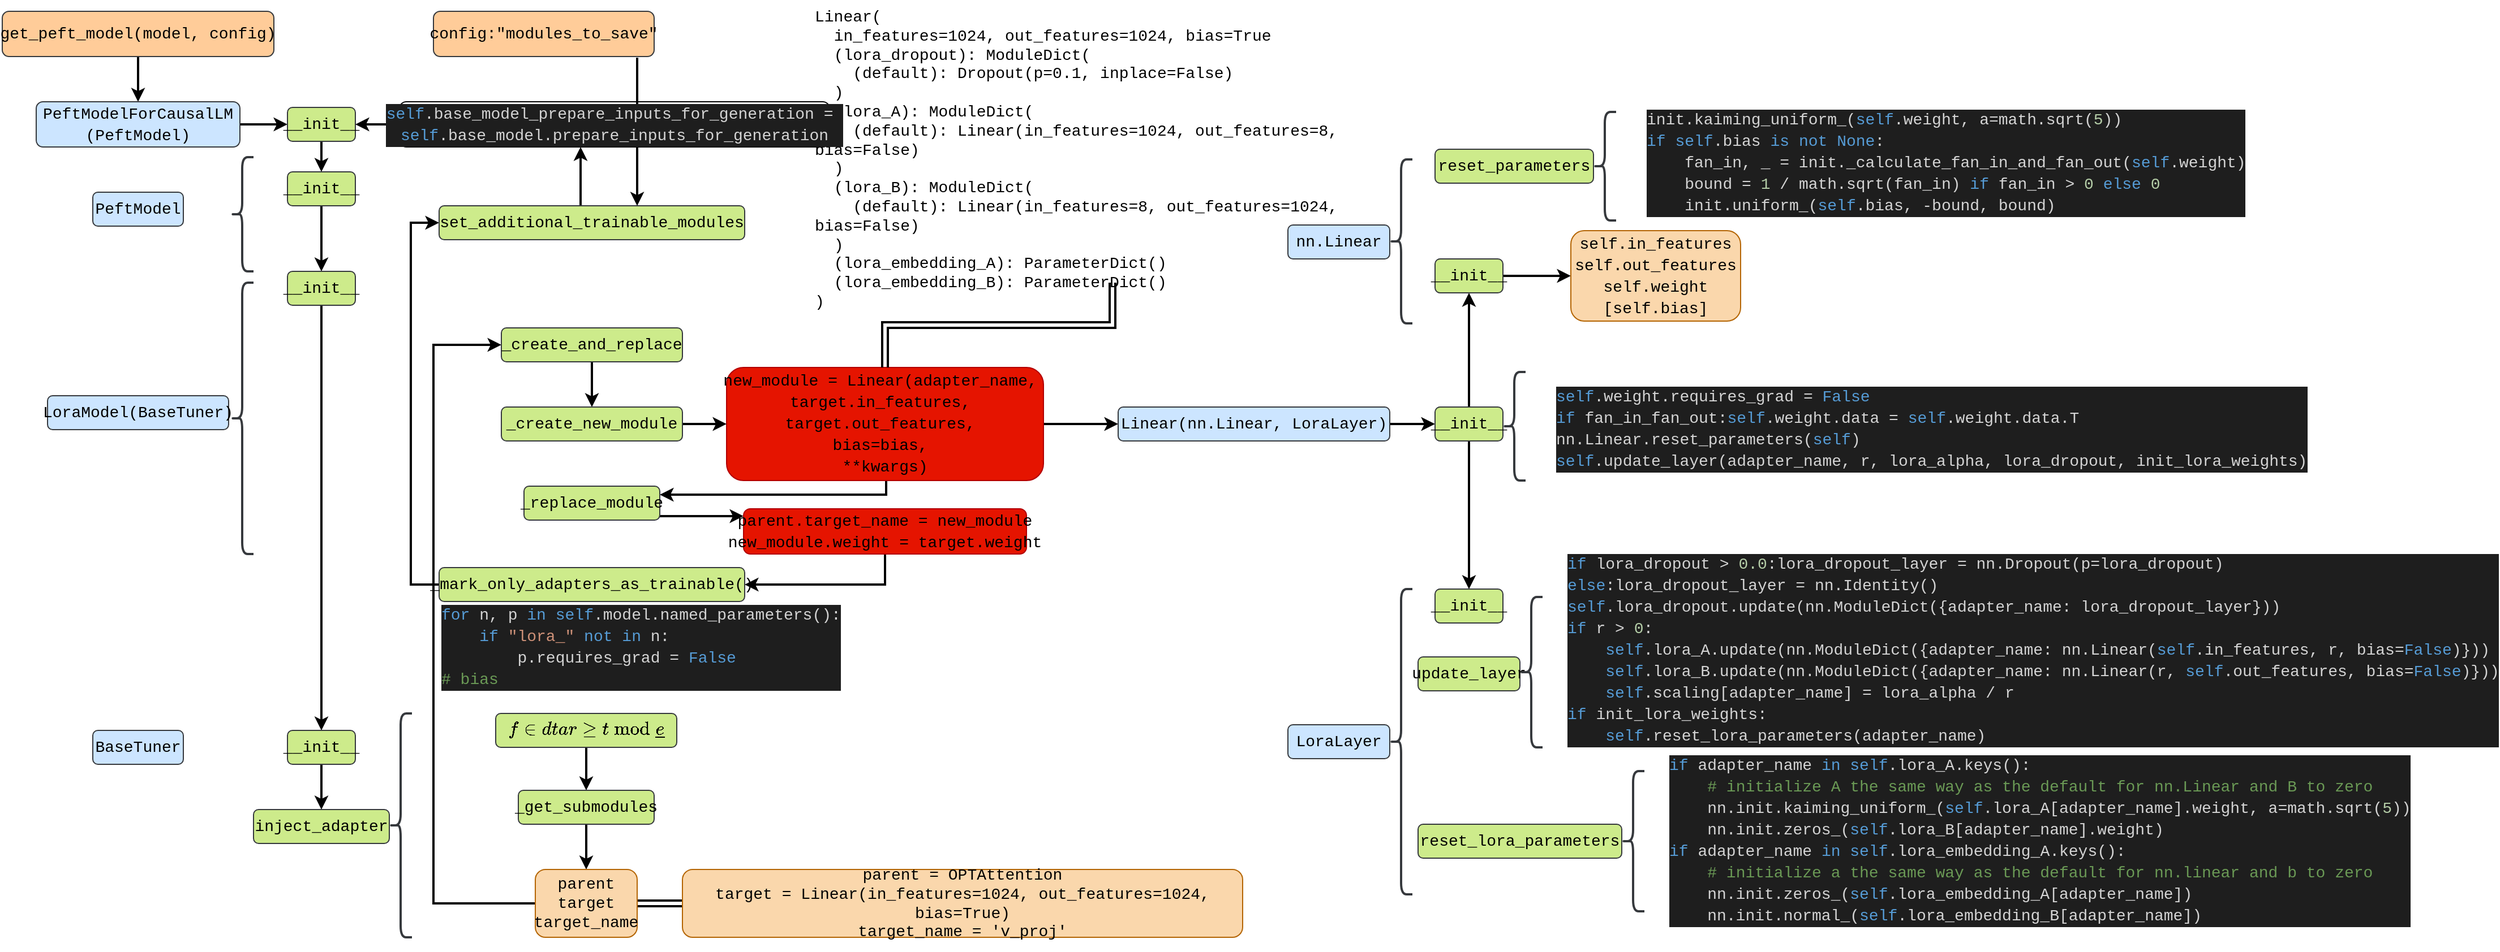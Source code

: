 <mxfile version="24.0.4" type="device">
  <diagram name="第 1 页" id="bC0HDCaNOb5AHYA20Kso">
    <mxGraphModel dx="2074" dy="1205" grid="1" gridSize="10" guides="1" tooltips="1" connect="1" arrows="1" fold="1" page="1" pageScale="1" pageWidth="1100" pageHeight="850" math="0" shadow="0">
      <root>
        <mxCell id="0" />
        <mxCell id="1" parent="0" />
        <mxCell id="si93Lh6b2HmYEgk6341Q-36" value="" style="edgeStyle=orthogonalEdgeStyle;rounded=0;orthogonalLoop=1;jettySize=auto;html=1;strokeColor=default;strokeWidth=2;align=center;verticalAlign=middle;fontFamily=Helvetica;fontSize=11;fontColor=default;labelBackgroundColor=default;endArrow=classic;" parent="1" source="si93Lh6b2HmYEgk6341Q-1" target="si93Lh6b2HmYEgk6341Q-2" edge="1">
          <mxGeometry relative="1" as="geometry" />
        </mxCell>
        <mxCell id="si93Lh6b2HmYEgk6341Q-1" value="&lt;div style=&quot;font-family: Consolas, &amp;quot;Courier New&amp;quot;, monospace; font-size: 14px; line-height: 19px; white-space: pre;&quot;&gt;get_peft_model(model, config)&lt;/div&gt;" style="rounded=1;whiteSpace=wrap;html=1;fillColor=#ffcc99;strokeColor=#36393d;labelBackgroundColor=none;fontColor=default;" parent="1" vertex="1">
          <mxGeometry x="39" y="19" width="240" height="40" as="geometry" />
        </mxCell>
        <mxCell id="si93Lh6b2HmYEgk6341Q-37" value="" style="edgeStyle=orthogonalEdgeStyle;rounded=0;orthogonalLoop=1;jettySize=auto;html=1;strokeColor=default;strokeWidth=2;align=center;verticalAlign=middle;fontFamily=Helvetica;fontSize=11;fontColor=default;labelBackgroundColor=default;endArrow=classic;" parent="1" source="si93Lh6b2HmYEgk6341Q-2" target="si93Lh6b2HmYEgk6341Q-3" edge="1">
          <mxGeometry relative="1" as="geometry" />
        </mxCell>
        <mxCell id="si93Lh6b2HmYEgk6341Q-2" value="&lt;div style=&quot;font-family: Consolas, &amp;quot;Courier New&amp;quot;, monospace; font-size: 14px; line-height: 19px; white-space: pre;&quot;&gt;PeftModelForCausalLM&lt;/div&gt;&lt;div style=&quot;font-family: Consolas, &amp;quot;Courier New&amp;quot;, monospace; font-size: 14px; line-height: 19px; white-space: pre;&quot;&gt;(PeftModel)&lt;/div&gt;" style="rounded=1;whiteSpace=wrap;html=1;labelBackgroundColor=none;fillColor=#cce5ff;strokeColor=#36393d;strokeWidth=1;" parent="1" vertex="1">
          <mxGeometry x="69" y="99" width="180" height="40" as="geometry" />
        </mxCell>
        <mxCell id="si93Lh6b2HmYEgk6341Q-39" style="edgeStyle=orthogonalEdgeStyle;rounded=0;orthogonalLoop=1;jettySize=auto;html=1;entryX=0.5;entryY=0;entryDx=0;entryDy=0;strokeColor=default;strokeWidth=2;align=center;verticalAlign=middle;fontFamily=Helvetica;fontSize=11;fontColor=default;labelBackgroundColor=default;endArrow=classic;" parent="1" source="si93Lh6b2HmYEgk6341Q-3" target="si93Lh6b2HmYEgk6341Q-5" edge="1">
          <mxGeometry relative="1" as="geometry" />
        </mxCell>
        <mxCell id="si93Lh6b2HmYEgk6341Q-3" value="&lt;div style=&quot;font-family: Consolas, &amp;quot;Courier New&amp;quot;, monospace; font-size: 14px; line-height: 19px; white-space: pre;&quot;&gt;__init__&lt;br&gt;&lt;/div&gt;" style="rounded=1;whiteSpace=wrap;html=1;fillColor=#cdeb8b;strokeColor=#36393d;fontStyle=0;align=center;verticalAlign=middle;fontFamily=Helvetica;fontSize=12;fontColor=default;labelBackgroundColor=none;" parent="1" vertex="1">
          <mxGeometry x="291" y="104" width="60" height="30" as="geometry" />
        </mxCell>
        <mxCell id="si93Lh6b2HmYEgk6341Q-4" value="&lt;div style=&quot;font-family: Consolas, &amp;quot;Courier New&amp;quot;, monospace; font-size: 14px; line-height: 19px; white-space: pre;&quot;&gt;PeftModel&lt;/div&gt;" style="rounded=1;whiteSpace=wrap;html=1;labelBackgroundColor=none;fillColor=#cce5ff;strokeColor=#36393d;" parent="1" vertex="1">
          <mxGeometry x="119" y="179" width="80" height="30" as="geometry" />
        </mxCell>
        <mxCell id="si93Lh6b2HmYEgk6341Q-40" value="" style="edgeStyle=orthogonalEdgeStyle;rounded=0;orthogonalLoop=1;jettySize=auto;html=1;strokeColor=default;strokeWidth=2;align=center;verticalAlign=middle;fontFamily=Helvetica;fontSize=11;fontColor=default;labelBackgroundColor=default;endArrow=classic;" parent="1" source="si93Lh6b2HmYEgk6341Q-5" target="si93Lh6b2HmYEgk6341Q-10" edge="1">
          <mxGeometry relative="1" as="geometry" />
        </mxCell>
        <mxCell id="si93Lh6b2HmYEgk6341Q-5" value="&lt;span style=&quot;font-family: Consolas, &amp;quot;Courier New&amp;quot;, monospace; font-size: 14px; white-space: pre;&quot;&gt;__init__&lt;/span&gt;" style="rounded=1;whiteSpace=wrap;html=1;fillColor=#cdeb8b;strokeColor=#36393d;fontStyle=0;align=center;verticalAlign=middle;fontFamily=Helvetica;fontSize=12;fontColor=default;labelBackgroundColor=none;" parent="1" vertex="1">
          <mxGeometry x="291" y="161" width="60" height="30" as="geometry" />
        </mxCell>
        <mxCell id="si93Lh6b2HmYEgk6341Q-9" value="&lt;div style=&quot;font-family: Consolas, &amp;quot;Courier New&amp;quot;, monospace; font-size: 14px; line-height: 19px; white-space: pre;&quot;&gt;LoraModel(BaseTuner)&lt;/div&gt;" style="rounded=1;whiteSpace=wrap;html=1;labelBackgroundColor=none;fillColor=#cce5ff;strokeColor=#36393d;" parent="1" vertex="1">
          <mxGeometry x="79" y="359" width="160" height="30" as="geometry" />
        </mxCell>
        <mxCell id="si93Lh6b2HmYEgk6341Q-42" value="" style="edgeStyle=orthogonalEdgeStyle;rounded=0;orthogonalLoop=1;jettySize=auto;html=1;strokeColor=default;strokeWidth=2;align=center;verticalAlign=middle;fontFamily=Helvetica;fontSize=11;fontColor=default;labelBackgroundColor=default;endArrow=classic;" parent="1" source="si93Lh6b2HmYEgk6341Q-10" target="si93Lh6b2HmYEgk6341Q-41" edge="1">
          <mxGeometry relative="1" as="geometry" />
        </mxCell>
        <mxCell id="si93Lh6b2HmYEgk6341Q-10" value="&lt;span style=&quot;font-family: Consolas, &amp;quot;Courier New&amp;quot;, monospace; font-size: 14px; white-space: pre;&quot;&gt;__init__&lt;/span&gt;" style="rounded=1;whiteSpace=wrap;html=1;fillColor=#cdeb8b;strokeColor=#36393d;fontStyle=0;align=center;verticalAlign=middle;fontFamily=Helvetica;fontSize=12;fontColor=default;labelBackgroundColor=none;" parent="1" vertex="1">
          <mxGeometry x="291" y="249" width="60" height="30" as="geometry" />
        </mxCell>
        <mxCell id="si93Lh6b2HmYEgk6341Q-12" value="&lt;div style=&quot;font-family: Consolas, &amp;quot;Courier New&amp;quot;, monospace; font-size: 14px; line-height: 19px; white-space: pre;&quot;&gt;BaseTuner&lt;/div&gt;" style="rounded=1;whiteSpace=wrap;html=1;labelBackgroundColor=none;fillColor=#cce5ff;strokeColor=#36393d;" parent="1" vertex="1">
          <mxGeometry x="119" y="655" width="80" height="30" as="geometry" />
        </mxCell>
        <mxCell id="si93Lh6b2HmYEgk6341Q-15" value="&lt;div style=&quot;font-family: Consolas, &amp;quot;Courier New&amp;quot;, monospace; font-size: 14px; line-height: 19px; white-space: pre;&quot;&gt;inject_adapter&lt;/div&gt;" style="rounded=1;whiteSpace=wrap;html=1;labelBackgroundColor=none;fillColor=#cdeb8b;strokeColor=#36393d;fontStyle=0" parent="1" vertex="1">
          <mxGeometry x="261" y="725" width="120" height="30" as="geometry" />
        </mxCell>
        <mxCell id="si93Lh6b2HmYEgk6341Q-52" value="" style="edgeStyle=orthogonalEdgeStyle;rounded=0;orthogonalLoop=1;jettySize=auto;html=1;strokeColor=default;strokeWidth=2;align=center;verticalAlign=middle;fontFamily=Helvetica;fontSize=11;fontColor=default;labelBackgroundColor=default;endArrow=classic;" parent="1" source="si93Lh6b2HmYEgk6341Q-16" target="si93Lh6b2HmYEgk6341Q-21" edge="1">
          <mxGeometry relative="1" as="geometry" />
        </mxCell>
        <mxCell id="si93Lh6b2HmYEgk6341Q-16" value="&lt;div style=&quot;font-family: Consolas, &amp;quot;Courier New&amp;quot;, monospace; font-size: 14px; line-height: 19px; white-space: pre;&quot;&gt;&lt;div style=&quot;line-height: 19px;&quot;&gt;_get_submodules&lt;/div&gt;&lt;/div&gt;" style="rounded=1;whiteSpace=wrap;html=1;fillColor=#cdeb8b;strokeColor=#36393d;labelBackgroundColor=none;fontColor=default;" parent="1" vertex="1">
          <mxGeometry x="495" y="708" width="120" height="30" as="geometry" />
        </mxCell>
        <mxCell id="si93Lh6b2HmYEgk6341Q-89" style="edgeStyle=orthogonalEdgeStyle;rounded=0;orthogonalLoop=1;jettySize=auto;html=1;entryX=0;entryY=0.5;entryDx=0;entryDy=0;strokeColor=default;strokeWidth=2;align=center;verticalAlign=middle;fontFamily=Helvetica;fontSize=11;fontColor=default;labelBackgroundColor=default;endArrow=classic;" parent="1" source="si93Lh6b2HmYEgk6341Q-21" target="si93Lh6b2HmYEgk6341Q-57" edge="1">
          <mxGeometry relative="1" as="geometry">
            <Array as="points">
              <mxPoint x="420" y="808" />
              <mxPoint x="420" y="314" />
            </Array>
          </mxGeometry>
        </mxCell>
        <mxCell id="si93Lh6b2HmYEgk6341Q-117" value="" style="edgeStyle=orthogonalEdgeStyle;rounded=0;orthogonalLoop=1;jettySize=auto;html=1;strokeColor=default;strokeWidth=2;align=center;verticalAlign=middle;fontFamily=Helvetica;fontSize=11;fontColor=default;labelBackgroundColor=default;endArrow=classic;shape=link;" parent="1" source="si93Lh6b2HmYEgk6341Q-21" target="si93Lh6b2HmYEgk6341Q-114" edge="1">
          <mxGeometry relative="1" as="geometry" />
        </mxCell>
        <mxCell id="si93Lh6b2HmYEgk6341Q-21" value="&lt;span style=&quot;font-family: Consolas, &amp;quot;Courier New&amp;quot;, monospace; font-size: 14px; text-align: left; white-space: pre;&quot;&gt;parent&lt;/span&gt;&lt;div&gt;&lt;span style=&quot;font-family: Consolas, &amp;quot;Courier New&amp;quot;, monospace; font-size: 14px; text-align: left; white-space: pre;&quot;&gt;target&lt;/span&gt;&lt;/div&gt;&lt;div&gt;&lt;span style=&quot;font-family: Consolas, &amp;quot;Courier New&amp;quot;, monospace; font-size: 14px; text-align: left; white-space: pre;&quot;&gt;target_name&lt;/span&gt;&lt;/div&gt;" style="rounded=1;whiteSpace=wrap;html=1;fillColor=#fad7ac;strokeColor=#b46504;fontColor=default;labelBackgroundColor=none;" parent="1" vertex="1">
          <mxGeometry x="510" y="778" width="90" height="60" as="geometry" />
        </mxCell>
        <mxCell id="si93Lh6b2HmYEgk6341Q-72" style="edgeStyle=orthogonalEdgeStyle;rounded=0;orthogonalLoop=1;jettySize=auto;html=1;entryX=1;entryY=0.25;entryDx=0;entryDy=0;strokeColor=default;strokeWidth=2;align=center;verticalAlign=middle;fontFamily=Helvetica;fontSize=11;fontColor=default;labelBackgroundColor=default;endArrow=classic;" parent="1" source="si93Lh6b2HmYEgk6341Q-23" target="si93Lh6b2HmYEgk6341Q-25" edge="1">
          <mxGeometry relative="1" as="geometry">
            <Array as="points">
              <mxPoint x="820" y="447" />
            </Array>
          </mxGeometry>
        </mxCell>
        <mxCell id="si93Lh6b2HmYEgk6341Q-129" value="" style="edgeStyle=orthogonalEdgeStyle;rounded=0;orthogonalLoop=1;jettySize=auto;html=1;strokeColor=default;strokeWidth=2;align=center;verticalAlign=middle;fontFamily=Helvetica;fontSize=11;fontColor=default;labelBackgroundColor=default;endArrow=classic;" parent="1" source="si93Lh6b2HmYEgk6341Q-23" target="si93Lh6b2HmYEgk6341Q-78" edge="1">
          <mxGeometry relative="1" as="geometry" />
        </mxCell>
        <mxCell id="si93Lh6b2HmYEgk6341Q-23" value="&lt;div style=&quot;font-family: Consolas, &amp;quot;Courier New&amp;quot;, monospace; font-size: 14px; line-height: 19px; white-space: pre;&quot;&gt;new_module = Linear(adapter_name, &lt;/div&gt;&lt;div style=&quot;font-family: Consolas, &amp;quot;Courier New&amp;quot;, monospace; font-size: 14px; line-height: 19px; white-space: pre;&quot;&gt;&lt;span style=&quot;&quot;&gt;target.in_features&lt;/span&gt;, &lt;/div&gt;&lt;div style=&quot;font-family: Consolas, &amp;quot;Courier New&amp;quot;, monospace; font-size: 14px; line-height: 19px; white-space: pre;&quot;&gt;&lt;span style=&quot;&quot;&gt;target.out_features&lt;/span&gt;, &lt;/div&gt;&lt;div style=&quot;font-family: Consolas, &amp;quot;Courier New&amp;quot;, monospace; font-size: 14px; line-height: 19px; white-space: pre;&quot;&gt;bias=bias, &lt;/div&gt;&lt;div style=&quot;font-family: Consolas, &amp;quot;Courier New&amp;quot;, monospace; font-size: 14px; line-height: 19px; white-space: pre;&quot;&gt;**kwargs)&lt;/div&gt;" style="whiteSpace=wrap;html=1;rounded=1;fillColor=#e51400;fontColor=default;strokeColor=#B20000;labelBackgroundColor=none;" parent="1" vertex="1">
          <mxGeometry x="679" y="334" width="280" height="100" as="geometry" />
        </mxCell>
        <mxCell id="si93Lh6b2HmYEgk6341Q-75" style="edgeStyle=orthogonalEdgeStyle;rounded=0;orthogonalLoop=1;jettySize=auto;html=1;entryX=0;entryY=0.25;entryDx=0;entryDy=0;strokeColor=default;strokeWidth=2;align=center;verticalAlign=middle;fontFamily=Helvetica;fontSize=11;fontColor=default;labelBackgroundColor=default;endArrow=classic;" parent="1" edge="1">
          <mxGeometry relative="1" as="geometry">
            <mxPoint x="620" y="465.5" as="sourcePoint" />
            <mxPoint x="694" y="465.5" as="targetPoint" />
            <Array as="points">
              <mxPoint x="657" y="466" />
            </Array>
          </mxGeometry>
        </mxCell>
        <mxCell id="si93Lh6b2HmYEgk6341Q-25" value="&lt;div style=&quot;font-family: Consolas, &amp;quot;Courier New&amp;quot;, monospace; font-weight: normal; font-size: 14px; line-height: 19px; white-space: pre;&quot;&gt;&lt;div&gt;&lt;span style=&quot;&quot;&gt;_replace_module&lt;/span&gt;&lt;/div&gt;&lt;/div&gt;" style="whiteSpace=wrap;html=1;rounded=1;fillColor=#cdeb8b;strokeColor=#36393d;labelBackgroundColor=none;fontColor=default;" parent="1" vertex="1">
          <mxGeometry x="500" y="439" width="120" height="30" as="geometry" />
        </mxCell>
        <mxCell id="si93Lh6b2HmYEgk6341Q-43" value="" style="edgeStyle=orthogonalEdgeStyle;rounded=0;orthogonalLoop=1;jettySize=auto;html=1;strokeColor=default;strokeWidth=2;align=center;verticalAlign=middle;fontFamily=Helvetica;fontSize=11;fontColor=default;labelBackgroundColor=default;endArrow=classic;" parent="1" source="si93Lh6b2HmYEgk6341Q-41" target="si93Lh6b2HmYEgk6341Q-15" edge="1">
          <mxGeometry relative="1" as="geometry" />
        </mxCell>
        <mxCell id="si93Lh6b2HmYEgk6341Q-41" value="&lt;div style=&quot;font-family: Consolas, &amp;quot;Courier New&amp;quot;, monospace; font-weight: normal; font-size: 14px; line-height: 19px; white-space: pre;&quot;&gt;&lt;div&gt;&lt;span style=&quot;&quot;&gt;__init__&lt;/span&gt;&lt;/div&gt;&lt;/div&gt;" style="rounded=1;whiteSpace=wrap;html=1;fillColor=#cdeb8b;strokeColor=#36393d;fontStyle=0;align=center;verticalAlign=middle;fontFamily=Helvetica;fontSize=12;fontColor=default;labelBackgroundColor=none;" parent="1" vertex="1">
          <mxGeometry x="291" y="655" width="60" height="30" as="geometry" />
        </mxCell>
        <mxCell id="si93Lh6b2HmYEgk6341Q-44" value="" style="shape=curlyBracket;whiteSpace=wrap;html=1;rounded=1;labelPosition=left;verticalLabelPosition=middle;align=right;verticalAlign=middle;strokeColor=#36393d;strokeWidth=2;fontFamily=Helvetica;fontSize=11;fontColor=default;labelBackgroundColor=default;fillColor=#cce5ff;" parent="1" vertex="1">
          <mxGeometry x="381" y="640" width="20" height="198" as="geometry" />
        </mxCell>
        <mxCell id="si93Lh6b2HmYEgk6341Q-46" value="" style="edgeStyle=orthogonalEdgeStyle;rounded=0;orthogonalLoop=1;jettySize=auto;html=1;strokeColor=default;strokeWidth=2;align=center;verticalAlign=middle;fontFamily=Helvetica;fontSize=11;fontColor=default;labelBackgroundColor=default;endArrow=classic;" parent="1" source="si93Lh6b2HmYEgk6341Q-45" target="si93Lh6b2HmYEgk6341Q-16" edge="1">
          <mxGeometry relative="1" as="geometry" />
        </mxCell>
        <mxCell id="si93Lh6b2HmYEgk6341Q-45" value="&lt;div style=&quot;font-family: Consolas, &amp;quot;Courier New&amp;quot;, monospace; font-size: 14px; line-height: 19px; white-space: pre;&quot;&gt;&lt;div style=&quot;line-height: 19px;&quot;&gt;`find target module`&lt;/div&gt;&lt;/div&gt;" style="rounded=1;whiteSpace=wrap;html=1;fillColor=#cdeb8b;strokeColor=#36393d;labelBackgroundColor=none;fontColor=default;" parent="1" vertex="1">
          <mxGeometry x="475" y="640" width="160" height="30" as="geometry" />
        </mxCell>
        <mxCell id="si93Lh6b2HmYEgk6341Q-56" value="" style="shape=curlyBracket;whiteSpace=wrap;html=1;rounded=1;labelPosition=left;verticalLabelPosition=middle;align=right;verticalAlign=middle;strokeColor=#36393d;strokeWidth=2;fontFamily=Helvetica;fontSize=11;fontColor=default;labelBackgroundColor=default;fillColor=#cce5ff;" parent="1" vertex="1">
          <mxGeometry x="241" y="259" width="20" height="240" as="geometry" />
        </mxCell>
        <mxCell id="si93Lh6b2HmYEgk6341Q-62" value="" style="edgeStyle=orthogonalEdgeStyle;rounded=0;orthogonalLoop=1;jettySize=auto;html=1;strokeColor=default;strokeWidth=2;align=center;verticalAlign=middle;fontFamily=Helvetica;fontSize=11;fontColor=default;labelBackgroundColor=default;endArrow=classic;" parent="1" source="si93Lh6b2HmYEgk6341Q-57" target="si93Lh6b2HmYEgk6341Q-61" edge="1">
          <mxGeometry relative="1" as="geometry" />
        </mxCell>
        <mxCell id="si93Lh6b2HmYEgk6341Q-57" value="&lt;span style=&quot;font-family: Consolas, &amp;quot;Courier New&amp;quot;, monospace; font-size: 14px; text-align: left; white-space: pre;&quot;&gt;_create_and_replace&lt;/span&gt;" style="rounded=1;html=1;fillColor=#cdeb8b;strokeColor=#36393d;labelBackgroundColor=none;fontColor=default;whiteSpace=wrap;" parent="1" vertex="1">
          <mxGeometry x="480" y="299" width="160" height="30" as="geometry" />
        </mxCell>
        <mxCell id="si93Lh6b2HmYEgk6341Q-63" value="" style="edgeStyle=orthogonalEdgeStyle;rounded=0;orthogonalLoop=1;jettySize=auto;html=1;strokeColor=default;strokeWidth=2;align=center;verticalAlign=middle;fontFamily=Helvetica;fontSize=11;fontColor=default;labelBackgroundColor=default;endArrow=classic;" parent="1" source="si93Lh6b2HmYEgk6341Q-61" target="si93Lh6b2HmYEgk6341Q-23" edge="1">
          <mxGeometry relative="1" as="geometry" />
        </mxCell>
        <mxCell id="si93Lh6b2HmYEgk6341Q-61" value="&lt;div style=&quot;font-family: Consolas, &amp;quot;Courier New&amp;quot;, monospace; font-size: 14px; line-height: 19px; white-space: pre;&quot;&gt;_create_new_module&lt;/div&gt;" style="rounded=1;whiteSpace=wrap;html=1;fillColor=#cdeb8b;strokeColor=#36393d;labelBackgroundColor=none;fontColor=default;" parent="1" vertex="1">
          <mxGeometry x="480" y="369" width="160" height="30" as="geometry" />
        </mxCell>
        <mxCell id="si93Lh6b2HmYEgk6341Q-123" style="edgeStyle=orthogonalEdgeStyle;rounded=0;orthogonalLoop=1;jettySize=auto;html=1;entryX=0;entryY=0.5;entryDx=0;entryDy=0;strokeColor=default;strokeWidth=2;align=center;verticalAlign=middle;fontFamily=Helvetica;fontSize=11;fontColor=default;labelBackgroundColor=default;endArrow=classic;" parent="1" source="si93Lh6b2HmYEgk6341Q-67" target="si93Lh6b2HmYEgk6341Q-122" edge="1">
          <mxGeometry relative="1" as="geometry">
            <Array as="points">
              <mxPoint x="400" y="526" />
              <mxPoint x="400" y="206" />
            </Array>
          </mxGeometry>
        </mxCell>
        <mxCell id="si93Lh6b2HmYEgk6341Q-67" value="&lt;div style=&quot;font-family: Consolas, &amp;quot;Courier New&amp;quot;, monospace; font-size: 14px; line-height: 19px; white-space: pre;&quot;&gt;_mark_only_adapters_as_trainable()&lt;/div&gt;" style="rounded=1;whiteSpace=wrap;html=1;fillColor=#cdeb8b;strokeColor=#36393d;labelBackgroundColor=none;fontColor=default;" parent="1" vertex="1">
          <mxGeometry x="425" y="511" width="270" height="30" as="geometry" />
        </mxCell>
        <mxCell id="si93Lh6b2HmYEgk6341Q-76" style="edgeStyle=orthogonalEdgeStyle;rounded=0;orthogonalLoop=1;jettySize=auto;html=1;entryX=1;entryY=0.5;entryDx=0;entryDy=0;strokeColor=default;strokeWidth=2;align=center;verticalAlign=middle;fontFamily=Helvetica;fontSize=11;fontColor=default;labelBackgroundColor=default;endArrow=classic;" parent="1" source="si93Lh6b2HmYEgk6341Q-73" target="si93Lh6b2HmYEgk6341Q-67" edge="1">
          <mxGeometry relative="1" as="geometry" />
        </mxCell>
        <mxCell id="si93Lh6b2HmYEgk6341Q-73" value="&lt;div style=&quot;font-family: Consolas, &amp;quot;Courier New&amp;quot;, monospace; font-size: 14px; line-height: 19px; white-space: pre;&quot;&gt;parent.target_name = new_module&lt;/div&gt;&lt;div style=&quot;font-family: Consolas, &amp;quot;Courier New&amp;quot;, monospace; font-size: 14px; line-height: 19px; white-space: pre;&quot;&gt;new_module.weight = target.weight&lt;/div&gt;" style="whiteSpace=wrap;html=1;rounded=1;fillColor=#e51400;fontColor=default;strokeColor=#B20000;labelBackgroundColor=none;" parent="1" vertex="1">
          <mxGeometry x="694" y="459" width="250" height="40" as="geometry" />
        </mxCell>
        <mxCell id="si93Lh6b2HmYEgk6341Q-83" value="" style="edgeStyle=orthogonalEdgeStyle;rounded=0;orthogonalLoop=1;jettySize=auto;html=1;strokeColor=default;strokeWidth=2;align=center;verticalAlign=middle;fontFamily=Helvetica;fontSize=11;fontColor=default;labelBackgroundColor=default;endArrow=classic;" parent="1" source="si93Lh6b2HmYEgk6341Q-78" target="si93Lh6b2HmYEgk6341Q-82" edge="1">
          <mxGeometry relative="1" as="geometry" />
        </mxCell>
        <mxCell id="si93Lh6b2HmYEgk6341Q-78" value="&lt;div style=&quot;font-family: Consolas, &amp;quot;Courier New&amp;quot;, monospace; font-size: 14px; line-height: 19px; white-space: pre;&quot;&gt;Linear(nn.Linear, LoraLayer)&lt;/div&gt;" style="rounded=1;whiteSpace=wrap;html=1;strokeColor=#36393d;strokeWidth=1;align=center;verticalAlign=middle;fontFamily=Helvetica;fontSize=11;fontColor=default;labelBackgroundColor=none;fillColor=#cce5ff;" parent="1" vertex="1">
          <mxGeometry x="1025" y="369" width="240" height="30" as="geometry" />
        </mxCell>
        <mxCell id="si93Lh6b2HmYEgk6341Q-79" value="&lt;div style=&quot;font-family: Consolas, &amp;quot;Courier New&amp;quot;, monospace; font-size: 14px; line-height: 19px; white-space: pre;&quot;&gt;nn.Linear&lt;/div&gt;" style="rounded=1;whiteSpace=wrap;html=1;strokeColor=#36393d;strokeWidth=1;align=center;verticalAlign=middle;fontFamily=Helvetica;fontSize=11;fontColor=default;labelBackgroundColor=none;fillColor=#cce5ff;" parent="1" vertex="1">
          <mxGeometry x="1175" y="208" width="90" height="30" as="geometry" />
        </mxCell>
        <mxCell id="si93Lh6b2HmYEgk6341Q-81" value="&lt;div style=&quot;font-family: Consolas, &amp;quot;Courier New&amp;quot;, monospace; font-size: 14px; line-height: 19px; white-space: pre;&quot;&gt;LoraLayer&lt;/div&gt;" style="rounded=1;whiteSpace=wrap;html=1;strokeColor=#36393d;strokeWidth=1;align=center;verticalAlign=middle;fontFamily=Helvetica;fontSize=11;fontColor=default;labelBackgroundColor=none;fillColor=#cce5ff;" parent="1" vertex="1">
          <mxGeometry x="1175" y="650" width="90" height="30" as="geometry" />
        </mxCell>
        <mxCell id="si93Lh6b2HmYEgk6341Q-86" value="" style="edgeStyle=orthogonalEdgeStyle;rounded=0;orthogonalLoop=1;jettySize=auto;html=1;strokeColor=default;strokeWidth=2;align=center;verticalAlign=middle;fontFamily=Helvetica;fontSize=11;fontColor=default;labelBackgroundColor=default;endArrow=classic;" parent="1" source="si93Lh6b2HmYEgk6341Q-82" target="si93Lh6b2HmYEgk6341Q-84" edge="1">
          <mxGeometry relative="1" as="geometry" />
        </mxCell>
        <mxCell id="si93Lh6b2HmYEgk6341Q-87" value="" style="edgeStyle=orthogonalEdgeStyle;rounded=0;orthogonalLoop=1;jettySize=auto;html=1;strokeColor=default;strokeWidth=2;align=center;verticalAlign=middle;fontFamily=Helvetica;fontSize=11;fontColor=default;labelBackgroundColor=default;endArrow=classic;" parent="1" source="si93Lh6b2HmYEgk6341Q-82" target="si93Lh6b2HmYEgk6341Q-85" edge="1">
          <mxGeometry relative="1" as="geometry" />
        </mxCell>
        <mxCell id="si93Lh6b2HmYEgk6341Q-82" value="&lt;div style=&quot;font-family: Consolas, &amp;quot;Courier New&amp;quot;, monospace; font-size: 14px; line-height: 19px; white-space: pre;&quot;&gt;__init__&lt;/div&gt;" style="whiteSpace=wrap;html=1;fontSize=11;fillColor=#cdeb8b;strokeColor=#36393d;rounded=1;strokeWidth=1;labelBackgroundColor=none;" parent="1" vertex="1">
          <mxGeometry x="1305" y="369" width="60" height="30" as="geometry" />
        </mxCell>
        <mxCell id="si93Lh6b2HmYEgk6341Q-110" value="" style="edgeStyle=orthogonalEdgeStyle;rounded=0;orthogonalLoop=1;jettySize=auto;html=1;strokeColor=default;strokeWidth=2;align=center;verticalAlign=middle;fontFamily=Helvetica;fontSize=11;fontColor=default;labelBackgroundColor=default;endArrow=classic;" parent="1" source="si93Lh6b2HmYEgk6341Q-84" target="si93Lh6b2HmYEgk6341Q-109" edge="1">
          <mxGeometry relative="1" as="geometry" />
        </mxCell>
        <mxCell id="si93Lh6b2HmYEgk6341Q-84" value="&lt;div style=&quot;font-family: Consolas, &amp;quot;Courier New&amp;quot;, monospace; font-size: 14px; line-height: 19px; white-space: pre;&quot;&gt;__init__&lt;/div&gt;" style="whiteSpace=wrap;html=1;fontSize=11;fillColor=#cdeb8b;strokeColor=#36393d;rounded=1;strokeWidth=1;labelBackgroundColor=none;" parent="1" vertex="1">
          <mxGeometry x="1305" y="238" width="60" height="30" as="geometry" />
        </mxCell>
        <mxCell id="si93Lh6b2HmYEgk6341Q-85" value="&lt;div style=&quot;font-family: Consolas, &amp;quot;Courier New&amp;quot;, monospace; font-size: 14px; line-height: 19px; white-space: pre;&quot;&gt;__init__&lt;/div&gt;" style="whiteSpace=wrap;html=1;fontSize=11;fillColor=#cdeb8b;strokeColor=#36393d;rounded=1;strokeWidth=1;labelBackgroundColor=none;" parent="1" vertex="1">
          <mxGeometry x="1305" y="530" width="60" height="30" as="geometry" />
        </mxCell>
        <mxCell id="si93Lh6b2HmYEgk6341Q-88" value="" style="shape=curlyBracket;whiteSpace=wrap;html=1;rounded=1;labelPosition=left;verticalLabelPosition=middle;align=right;verticalAlign=middle;strokeColor=#36393d;strokeWidth=2;fontFamily=Helvetica;fontSize=11;fontColor=default;labelBackgroundColor=default;fillColor=#cce5ff;" parent="1" vertex="1">
          <mxGeometry x="1365" y="338" width="20" height="96" as="geometry" />
        </mxCell>
        <mxCell id="si93Lh6b2HmYEgk6341Q-91" value="" style="shape=curlyBracket;whiteSpace=wrap;html=1;rounded=1;labelPosition=left;verticalLabelPosition=middle;align=right;verticalAlign=middle;strokeColor=#36393d;strokeWidth=2;fontFamily=Helvetica;fontSize=11;fontColor=default;labelBackgroundColor=default;fillColor=#cce5ff;" parent="1" vertex="1">
          <mxGeometry x="1265" y="530" width="20" height="270" as="geometry" />
        </mxCell>
        <mxCell id="si93Lh6b2HmYEgk6341Q-92" value="&lt;div style=&quot;font-family: Consolas, &amp;quot;Courier New&amp;quot;, monospace; font-size: 14px; line-height: 19px; white-space: pre;&quot;&gt;update_layer&lt;/div&gt;" style="rounded=1;whiteSpace=wrap;html=1;strokeColor=#36393d;strokeWidth=1;align=center;verticalAlign=middle;fontFamily=Helvetica;fontSize=11;labelBackgroundColor=none;fillColor=#cdeb8b;fontColor=default;" parent="1" vertex="1">
          <mxGeometry x="1290" y="590" width="90" height="30" as="geometry" />
        </mxCell>
        <mxCell id="si93Lh6b2HmYEgk6341Q-96" value="&lt;div style=&quot;background-color: rgb(30, 30, 30); font-family: Consolas, &amp;quot;Courier New&amp;quot;, monospace; font-weight: normal; font-size: 14px; line-height: 19px; white-space: pre;&quot;&gt;&lt;div style=&quot;&quot;&gt;&lt;div style=&quot;color: rgb(212, 212, 212); line-height: 19px;&quot;&gt;&lt;div&gt;&lt;div style=&quot;line-height: 19px;&quot;&gt;&lt;div&gt;&lt;span style=&quot;color: #569cd6;&quot;&gt;if&lt;/span&gt; lora_dropout &amp;gt; &lt;span style=&quot;color: #b5cea8;&quot;&gt;0.0&lt;/span&gt;:lora_dropout_layer = nn.Dropout(p=lora_dropout)&lt;/div&gt;&lt;div&gt;&lt;span style=&quot;color: #569cd6;&quot;&gt;else&lt;/span&gt;:lora_dropout_layer = nn.Identity()&lt;/div&gt;&lt;div&gt;&lt;div style=&quot;line-height: 19px;&quot;&gt;&lt;span style=&quot;color: #569cd6;&quot;&gt;self&lt;/span&gt;.lora_dropout.update(nn.ModuleDict({adapter_name: lora_dropout_layer}))&lt;/div&gt;&lt;/div&gt;&lt;/div&gt;&lt;/div&gt;&lt;div&gt;&lt;span style=&quot;color: #569cd6;&quot;&gt;if&lt;/span&gt; r &amp;gt; &lt;span style=&quot;color: #b5cea8;&quot;&gt;0&lt;/span&gt;:&lt;/div&gt;&lt;div&gt;&amp;nbsp; &amp;nbsp; &lt;span style=&quot;color: #569cd6;&quot;&gt;self&lt;/span&gt;.lora_A.update(nn.ModuleDict({adapter_name: nn.Linear(&lt;span style=&quot;color: #569cd6;&quot;&gt;self&lt;/span&gt;.in_features, r, bias=&lt;span style=&quot;color: #569cd6;&quot;&gt;False&lt;/span&gt;)}))&lt;/div&gt;&lt;div&gt;&amp;nbsp; &amp;nbsp; &lt;span style=&quot;color: #569cd6;&quot;&gt;self&lt;/span&gt;.lora_B.update(nn.ModuleDict({adapter_name: nn.Linear(r, &lt;span style=&quot;color: #569cd6;&quot;&gt;self&lt;/span&gt;.out_features, bias=&lt;span style=&quot;color: #569cd6;&quot;&gt;False&lt;/span&gt;)}))&lt;/div&gt;&lt;div&gt;&amp;nbsp; &amp;nbsp; &lt;span style=&quot;color: #569cd6;&quot;&gt;self&lt;/span&gt;.scaling[adapter_name] = lora_alpha / r&lt;/div&gt;&lt;div&gt;&lt;span style=&quot;color: #569cd6;&quot;&gt;if&lt;/span&gt; init_lora_weights:&lt;/div&gt;&lt;div&gt;&amp;nbsp; &amp;nbsp; &lt;span style=&quot;color: #569cd6;&quot;&gt;self&lt;/span&gt;.reset_lora_parameters(adapter_name)&lt;/div&gt;&lt;/div&gt;&lt;/div&gt;&lt;/div&gt;" style="text;whiteSpace=wrap;html=1;fontFamily=Helvetica;fontSize=11;fontColor=default;labelBackgroundColor=default;" parent="1" vertex="1">
          <mxGeometry x="1420" y="492" width="560" height="163" as="geometry" />
        </mxCell>
        <mxCell id="si93Lh6b2HmYEgk6341Q-97" value="&lt;div style=&quot;background-color: rgb(30, 30, 30); font-family: Consolas, &amp;quot;Courier New&amp;quot;, monospace; font-weight: normal; font-size: 14px; line-height: 19px; white-space: pre;&quot;&gt;&lt;div style=&quot;line-height: 19px;&quot;&gt;&lt;div style=&quot;&quot;&gt;&lt;div style=&quot;color: rgb(212, 212, 212); line-height: 19px;&quot;&gt;&lt;div&gt;&lt;span style=&quot;color: #569cd6;&quot;&gt;self&lt;/span&gt;.weight.requires_grad = &lt;span style=&quot;color: #569cd6;&quot;&gt;False&lt;/span&gt;&lt;/div&gt;&lt;div&gt;&lt;span style=&quot;color: #569cd6;&quot;&gt;if&lt;/span&gt; fan_in_fan_out:&lt;span style=&quot;color: #569cd6;&quot;&gt;self&lt;/span&gt;.weight.data = &lt;span style=&quot;color: #569cd6;&quot;&gt;self&lt;/span&gt;.weight.data.T&lt;/div&gt;&lt;div&gt;nn.Linear.reset_parameters(&lt;span style=&quot;color: #569cd6;&quot;&gt;self&lt;/span&gt;)&lt;/div&gt;&lt;div&gt;&lt;span style=&quot;color: #569cd6;&quot;&gt;self&lt;/span&gt;.update_layer(adapter_name, r, lora_alpha, lora_dropout, init_lora_weights)&lt;/div&gt;&lt;/div&gt;&lt;/div&gt;&lt;/div&gt;&lt;/div&gt;" style="text;whiteSpace=wrap;html=1;fontFamily=Helvetica;fontSize=11;fontColor=default;labelBackgroundColor=default;" parent="1" vertex="1">
          <mxGeometry x="1410" y="344" width="560" height="100" as="geometry" />
        </mxCell>
        <mxCell id="si93Lh6b2HmYEgk6341Q-100" value="" style="shape=curlyBracket;whiteSpace=wrap;html=1;rounded=1;labelPosition=left;verticalLabelPosition=middle;align=right;verticalAlign=middle;strokeColor=#36393d;strokeWidth=2;fontFamily=Helvetica;fontSize=11;fontColor=default;labelBackgroundColor=default;fillColor=#cce5ff;" parent="1" vertex="1">
          <mxGeometry x="1380" y="537" width="20" height="133" as="geometry" />
        </mxCell>
        <mxCell id="si93Lh6b2HmYEgk6341Q-101" value="&lt;div style=&quot;font-family: Consolas, &amp;quot;Courier New&amp;quot;, monospace; font-size: 14px; line-height: 19px; white-space: pre;&quot;&gt;reset_lora_parameters&lt;/div&gt;" style="rounded=1;whiteSpace=wrap;html=1;strokeColor=#36393d;strokeWidth=1;align=center;verticalAlign=middle;fontFamily=Helvetica;fontSize=11;labelBackgroundColor=none;fillColor=#cdeb8b;" parent="1" vertex="1">
          <mxGeometry x="1290" y="738" width="180" height="30" as="geometry" />
        </mxCell>
        <mxCell id="si93Lh6b2HmYEgk6341Q-102" value="" style="shape=curlyBracket;whiteSpace=wrap;html=1;rounded=1;labelPosition=left;verticalLabelPosition=middle;align=right;verticalAlign=middle;strokeColor=#36393d;strokeWidth=2;fontFamily=Helvetica;fontSize=11;fontColor=default;labelBackgroundColor=default;fillColor=#cce5ff;" parent="1" vertex="1">
          <mxGeometry x="1470" y="691" width="20" height="124" as="geometry" />
        </mxCell>
        <mxCell id="si93Lh6b2HmYEgk6341Q-103" value="&lt;div style=&quot;background-color: rgb(30, 30, 30); font-family: Consolas, &amp;quot;Courier New&amp;quot;, monospace; font-weight: normal; font-size: 14px; line-height: 19px; white-space: pre;&quot;&gt;&lt;div style=&quot;&quot;&gt;&lt;div style=&quot;color: rgb(212, 212, 212); line-height: 19px;&quot;&gt;&lt;div&gt;&lt;span style=&quot;color: #569cd6;&quot;&gt;if&lt;/span&gt; adapter_name &lt;span style=&quot;color: #569cd6;&quot;&gt;in&lt;/span&gt; &lt;span style=&quot;color: #569cd6;&quot;&gt;self&lt;/span&gt;.lora_A.keys():&lt;/div&gt;&lt;div&gt;&amp;nbsp; &amp;nbsp; &lt;span style=&quot;color: #6a9955;&quot;&gt;# initialize A the same way as the default for nn.Linear and B to zero&lt;/span&gt;&lt;/div&gt;&lt;div&gt;&amp;nbsp; &amp;nbsp; nn.init.kaiming_uniform_(&lt;span style=&quot;color: #569cd6;&quot;&gt;self&lt;/span&gt;.lora_A[adapter_name].weight, a=math.sqrt(&lt;span style=&quot;color: #b5cea8;&quot;&gt;5&lt;/span&gt;))&lt;/div&gt;&lt;div&gt;&amp;nbsp; &amp;nbsp; nn.init.zeros_(&lt;span style=&quot;color: #569cd6;&quot;&gt;self&lt;/span&gt;.lora_B[adapter_name].weight)&lt;/div&gt;&lt;div&gt;&lt;span style=&quot;color: #569cd6;&quot;&gt;if&lt;/span&gt; adapter_name &lt;span style=&quot;color: #569cd6;&quot;&gt;in&lt;/span&gt; &lt;span style=&quot;color: #569cd6;&quot;&gt;self&lt;/span&gt;.lora_embedding_A.keys():&lt;/div&gt;&lt;div&gt;&amp;nbsp; &amp;nbsp; &lt;span style=&quot;color: #6a9955;&quot;&gt;# initialize a the same way as the default for nn.linear and b to zero&lt;/span&gt;&lt;/div&gt;&lt;div&gt;&amp;nbsp; &amp;nbsp; nn.init.zeros_(&lt;span style=&quot;color: #569cd6;&quot;&gt;self&lt;/span&gt;.lora_embedding_A[adapter_name])&lt;/div&gt;&lt;div&gt;&amp;nbsp; &amp;nbsp; nn.init.normal_(&lt;span style=&quot;color: #569cd6;&quot;&gt;self&lt;/span&gt;.lora_embedding_B[adapter_name])&lt;/div&gt;&lt;/div&gt;&lt;/div&gt;&lt;/div&gt;" style="text;whiteSpace=wrap;html=1;fontFamily=Helvetica;fontSize=11;fontColor=default;labelBackgroundColor=default;" parent="1" vertex="1">
          <mxGeometry x="1510" y="670" width="560" height="180" as="geometry" />
        </mxCell>
        <mxCell id="si93Lh6b2HmYEgk6341Q-107" value="" style="shape=curlyBracket;whiteSpace=wrap;html=1;rounded=1;labelPosition=left;verticalLabelPosition=middle;align=right;verticalAlign=middle;strokeColor=#36393d;strokeWidth=2;fontFamily=Helvetica;fontSize=11;fontColor=default;labelBackgroundColor=default;fillColor=#cce5ff;" parent="1" vertex="1">
          <mxGeometry x="1265" y="150" width="20" height="145" as="geometry" />
        </mxCell>
        <mxCell id="si93Lh6b2HmYEgk6341Q-109" value="&lt;div style=&quot;font-family: Consolas, &amp;quot;Courier New&amp;quot;, monospace; font-size: 14px; line-height: 19px; white-space: pre;&quot;&gt;&lt;div&gt;&lt;span style=&quot;&quot;&gt;self&lt;/span&gt;.in_features&lt;/div&gt;&lt;div&gt;&lt;span style=&quot;&quot;&gt;self&lt;/span&gt;.out_features&lt;/div&gt;&lt;div&gt;&lt;span style=&quot;&quot;&gt;self&lt;/span&gt;.weight&lt;/div&gt;&lt;div&gt;[self.bias]&lt;/div&gt;&lt;/div&gt;" style="whiteSpace=wrap;html=1;fontSize=11;fillColor=#fad7ac;strokeColor=#b46504;rounded=1;strokeWidth=1;labelBackgroundColor=none;" parent="1" vertex="1">
          <mxGeometry x="1425" y="213" width="150" height="80" as="geometry" />
        </mxCell>
        <mxCell id="si93Lh6b2HmYEgk6341Q-111" value="&lt;div style=&quot;font-family: Consolas, &amp;quot;Courier New&amp;quot;, monospace; font-size: 14px; line-height: 19px; white-space: pre;&quot;&gt;reset_parameters&lt;/div&gt;" style="rounded=1;whiteSpace=wrap;html=1;strokeColor=#36393d;strokeWidth=1;align=center;verticalAlign=middle;fontFamily=Helvetica;fontSize=11;labelBackgroundColor=none;fillColor=#cdeb8b;" parent="1" vertex="1">
          <mxGeometry x="1305" y="141" width="140" height="30" as="geometry" />
        </mxCell>
        <mxCell id="si93Lh6b2HmYEgk6341Q-112" value="&lt;div style=&quot;color: #d4d4d4;background-color: #1e1e1e;font-family: Consolas, &#39;Courier New&#39;, monospace;font-weight: normal;font-size: 14px;line-height: 19px;white-space: pre;&quot;&gt;&lt;div&gt;&lt;span style=&quot;color: #d4d4d4;&quot;&gt;init.kaiming_uniform_(&lt;/span&gt;&lt;span style=&quot;color: #569cd6;&quot;&gt;self&lt;/span&gt;&lt;span style=&quot;color: #d4d4d4;&quot;&gt;.weight, a=math.sqrt(&lt;/span&gt;&lt;span style=&quot;color: #b5cea8;&quot;&gt;5&lt;/span&gt;&lt;span style=&quot;color: #d4d4d4;&quot;&gt;))&lt;/span&gt;&lt;/div&gt;&lt;div&gt;&lt;span style=&quot;color: #569cd6;&quot;&gt;if&lt;/span&gt;&lt;span style=&quot;color: #d4d4d4;&quot;&gt; &lt;/span&gt;&lt;span style=&quot;color: #569cd6;&quot;&gt;self&lt;/span&gt;&lt;span style=&quot;color: #d4d4d4;&quot;&gt;.bias &lt;/span&gt;&lt;span style=&quot;color: #569cd6;&quot;&gt;is&lt;/span&gt;&lt;span style=&quot;color: #d4d4d4;&quot;&gt; &lt;/span&gt;&lt;span style=&quot;color: #569cd6;&quot;&gt;not&lt;/span&gt;&lt;span style=&quot;color: #d4d4d4;&quot;&gt; &lt;/span&gt;&lt;span style=&quot;color: #569cd6;&quot;&gt;None&lt;/span&gt;&lt;span style=&quot;color: #d4d4d4;&quot;&gt;:&lt;/span&gt;&lt;/div&gt;&lt;div&gt;&lt;span style=&quot;color: #d4d4d4;&quot;&gt;&amp;nbsp; &amp;nbsp; fan_in, _ = init._calculate_fan_in_and_fan_out(&lt;/span&gt;&lt;span style=&quot;color: #569cd6;&quot;&gt;self&lt;/span&gt;&lt;span style=&quot;color: #d4d4d4;&quot;&gt;.weight)&lt;/span&gt;&lt;/div&gt;&lt;div&gt;&lt;span style=&quot;color: #d4d4d4;&quot;&gt;&amp;nbsp; &amp;nbsp; bound = &lt;/span&gt;&lt;span style=&quot;color: #b5cea8;&quot;&gt;1&lt;/span&gt;&lt;span style=&quot;color: #d4d4d4;&quot;&gt; / math.sqrt(fan_in) &lt;/span&gt;&lt;span style=&quot;color: #569cd6;&quot;&gt;if&lt;/span&gt;&lt;span style=&quot;color: #d4d4d4;&quot;&gt; fan_in &amp;gt; &lt;/span&gt;&lt;span style=&quot;color: #b5cea8;&quot;&gt;0&lt;/span&gt;&lt;span style=&quot;color: #d4d4d4;&quot;&gt; &lt;/span&gt;&lt;span style=&quot;color: #569cd6;&quot;&gt;else&lt;/span&gt;&lt;span style=&quot;color: #d4d4d4;&quot;&gt; &lt;/span&gt;&lt;span style=&quot;color: #b5cea8;&quot;&gt;0&lt;/span&gt;&lt;/div&gt;&lt;div&gt;&lt;span style=&quot;color: #d4d4d4;&quot;&gt;&amp;nbsp; &amp;nbsp; init.uniform_(&lt;/span&gt;&lt;span style=&quot;color: #569cd6;&quot;&gt;self&lt;/span&gt;&lt;span style=&quot;color: #d4d4d4;&quot;&gt;.bias, -bound, bound)&lt;/span&gt;&lt;/div&gt;&lt;/div&gt;" style="text;whiteSpace=wrap;html=1;fontFamily=Helvetica;fontSize=11;fontColor=default;labelBackgroundColor=default;" parent="1" vertex="1">
          <mxGeometry x="1490" y="99" width="520" height="120" as="geometry" />
        </mxCell>
        <mxCell id="si93Lh6b2HmYEgk6341Q-113" value="" style="shape=curlyBracket;whiteSpace=wrap;html=1;rounded=1;labelPosition=left;verticalLabelPosition=middle;align=right;verticalAlign=middle;strokeColor=#36393d;strokeWidth=2;fontFamily=Helvetica;fontSize=11;fontColor=default;labelBackgroundColor=default;fillColor=#cce5ff;" parent="1" vertex="1">
          <mxGeometry x="1445" y="108" width="20" height="96" as="geometry" />
        </mxCell>
        <mxCell id="si93Lh6b2HmYEgk6341Q-114" value="&lt;span style=&quot;font-family: Consolas, &amp;quot;Courier New&amp;quot;, monospace; font-size: 14px; text-align: left; white-space: pre;&quot;&gt;parent = OPTAttention&lt;/span&gt;&lt;div&gt;&lt;span style=&quot;font-family: Consolas, &amp;quot;Courier New&amp;quot;, monospace; font-size: 14px; text-align: left; white-space: pre;&quot;&gt;target = &lt;/span&gt;&lt;span style=&quot;font-family: Consolas, &amp;quot;Courier New&amp;quot;, monospace; font-size: 14px; text-align: start; white-space-collapse: preserve;&quot;&gt;Linear(in_features=1024, out_features=1024, bias=True)&lt;/span&gt;&lt;/div&gt;&lt;div&gt;&lt;span style=&quot;font-family: Consolas, &amp;quot;Courier New&amp;quot;, monospace; font-size: 14px; text-align: left; white-space: pre;&quot;&gt;target_name = &#39;v_proj&#39;&lt;/span&gt;&lt;/div&gt;" style="whiteSpace=wrap;html=1;fillColor=#fad7ac;strokeColor=#b46504;rounded=1;labelBackgroundColor=none;fontColor=default;labelBorderColor=none;" parent="1" vertex="1">
          <mxGeometry x="640" y="778" width="495" height="60" as="geometry" />
        </mxCell>
        <mxCell id="si93Lh6b2HmYEgk6341Q-119" value="" style="edgeStyle=orthogonalEdgeStyle;rounded=0;orthogonalLoop=1;jettySize=auto;html=1;strokeColor=default;strokeWidth=2;align=center;verticalAlign=middle;fontFamily=Helvetica;fontSize=11;fontColor=default;labelBackgroundColor=default;endArrow=classic;shape=link;" parent="1" source="si93Lh6b2HmYEgk6341Q-118" target="si93Lh6b2HmYEgk6341Q-23" edge="1">
          <mxGeometry relative="1" as="geometry" />
        </mxCell>
        <mxCell id="si93Lh6b2HmYEgk6341Q-118" value="&lt;span style=&quot;font-family: Consolas, &amp;quot;Courier New&amp;quot;, monospace; font-size: 14px; font-style: normal; font-variant-ligatures: normal; font-variant-caps: normal; font-weight: 400; letter-spacing: normal; orphans: 2; text-align: start; text-indent: 0px; text-transform: none; widows: 2; word-spacing: 0px; -webkit-text-stroke-width: 0px; white-space: pre-wrap; text-decoration-thickness: initial; text-decoration-style: initial; text-decoration-color: initial; float: none; display: inline !important;&quot;&gt;Linear(&#xa;  in_features=1024, out_features=1024, bias=True&#xa;  (lora_dropout): ModuleDict(&#xa;    (default): Dropout(p=0.1, inplace=False)&#xa;  )&#xa;  (lora_A): ModuleDict(&#xa;    (default): Linear(in_features=1024, out_features=8, bias=False)&#xa;  )&#xa;  (lora_B): ModuleDict(&#xa;    (default): Linear(in_features=8, out_features=1024, bias=False)&#xa;  )&#xa;  (lora_embedding_A): ParameterDict()&#xa;  (lora_embedding_B): ParameterDict()&#xa;)&lt;/span&gt;" style="text;whiteSpace=wrap;html=1;fontFamily=Helvetica;fontSize=11;fontColor=default;labelBackgroundColor=none;" parent="1" vertex="1">
          <mxGeometry x="755" y="9" width="530" height="250" as="geometry" />
        </mxCell>
        <mxCell id="si93Lh6b2HmYEgk6341Q-120" value="" style="shape=curlyBracket;whiteSpace=wrap;html=1;rounded=1;labelPosition=left;verticalLabelPosition=middle;align=right;verticalAlign=middle;strokeColor=#36393d;strokeWidth=2;fontFamily=Helvetica;fontSize=11;fontColor=default;labelBackgroundColor=default;fillColor=#cce5ff;" parent="1" vertex="1">
          <mxGeometry x="241" y="148" width="20" height="101" as="geometry" />
        </mxCell>
        <mxCell id="si93Lh6b2HmYEgk6341Q-127" value="" style="edgeStyle=orthogonalEdgeStyle;rounded=0;orthogonalLoop=1;jettySize=auto;html=1;strokeColor=default;strokeWidth=2;align=center;verticalAlign=middle;fontFamily=Helvetica;fontSize=11;fontColor=default;labelBackgroundColor=default;endArrow=classic;" parent="1" source="si93Lh6b2HmYEgk6341Q-122" target="si93Lh6b2HmYEgk6341Q-126" edge="1">
          <mxGeometry relative="1" as="geometry">
            <Array as="points">
              <mxPoint x="550" y="180" />
              <mxPoint x="550" y="180" />
            </Array>
          </mxGeometry>
        </mxCell>
        <mxCell id="si93Lh6b2HmYEgk6341Q-122" value="&lt;div style=&quot;font-family: Consolas, &amp;quot;Courier New&amp;quot;, monospace; font-size: 14px; line-height: 19px; white-space: pre;&quot;&gt;&lt;div style=&quot;line-height: 19px;&quot;&gt;set_additional_trainable_modules&lt;/div&gt;&lt;/div&gt;" style="rounded=1;whiteSpace=wrap;html=1;fillColor=#cdeb8b;strokeColor=#36393d;labelBackgroundColor=none;fontColor=default;" parent="1" vertex="1">
          <mxGeometry x="425" y="191" width="270" height="30" as="geometry" />
        </mxCell>
        <mxCell id="si93Lh6b2HmYEgk6341Q-125" style="edgeStyle=orthogonalEdgeStyle;rounded=0;orthogonalLoop=1;jettySize=auto;html=1;strokeColor=default;strokeWidth=2;align=center;verticalAlign=middle;fontFamily=Helvetica;fontSize=11;fontColor=default;labelBackgroundColor=default;endArrow=classic;" parent="1" edge="1">
          <mxGeometry relative="1" as="geometry">
            <mxPoint x="600" y="191" as="targetPoint" />
            <mxPoint x="600" y="60" as="sourcePoint" />
          </mxGeometry>
        </mxCell>
        <mxCell id="si93Lh6b2HmYEgk6341Q-124" value="&lt;div style=&quot;font-family: Consolas, &amp;quot;Courier New&amp;quot;, monospace; font-size: 14px; line-height: 19px; white-space: pre;&quot;&gt;&lt;div style=&quot;line-height: 19px;&quot;&gt;&lt;span style=&quot;&quot;&gt;config:&quot;modules_to_save&quot;&lt;/span&gt;&lt;/div&gt;&lt;/div&gt;" style="rounded=1;whiteSpace=wrap;html=1;fillColor=#ffcc99;strokeColor=#36393d;labelBackgroundColor=none;fontColor=default;" parent="1" vertex="1">
          <mxGeometry x="420" y="19" width="195" height="40" as="geometry" />
        </mxCell>
        <mxCell id="si93Lh6b2HmYEgk6341Q-128" value="" style="edgeStyle=orthogonalEdgeStyle;rounded=0;orthogonalLoop=1;jettySize=auto;html=1;strokeColor=default;strokeWidth=2;align=center;verticalAlign=middle;fontFamily=Helvetica;fontSize=11;fontColor=default;labelBackgroundColor=default;endArrow=classic;" parent="1" source="si93Lh6b2HmYEgk6341Q-126" target="si93Lh6b2HmYEgk6341Q-3" edge="1">
          <mxGeometry relative="1" as="geometry" />
        </mxCell>
        <mxCell id="si93Lh6b2HmYEgk6341Q-126" value="&lt;div style=&quot;color: rgb(212, 212, 212); background-color: rgb(30, 30, 30); font-family: Consolas, &amp;quot;Courier New&amp;quot;, monospace; font-size: 14px; line-height: 19px; white-space: pre;&quot;&gt;&lt;span style=&quot;color: #569cd6;&quot;&gt;self&lt;/span&gt;.base_model_prepare_inputs_for_generation = &lt;/div&gt;&lt;div style=&quot;color: rgb(212, 212, 212); background-color: rgb(30, 30, 30); font-family: Consolas, &amp;quot;Courier New&amp;quot;, monospace; font-size: 14px; line-height: 19px; white-space: pre;&quot;&gt;&lt;span style=&quot;color: #569cd6;&quot;&gt;self&lt;/span&gt;.base_model.prepare_inputs_for_generation&lt;/div&gt;" style="rounded=1;whiteSpace=wrap;html=1;strokeWidth=1;align=center;verticalAlign=middle;fontFamily=Helvetica;fontSize=11;labelBackgroundColor=default;fillColor=none;" parent="1" vertex="1">
          <mxGeometry x="390" y="99" width="380" height="40" as="geometry" />
        </mxCell>
        <mxCell id="AJvuWLbUv5JegQQW5YcW-1" value="&lt;div style=&quot;color: #d4d4d4;background-color: #1e1e1e;font-family: Consolas, &#39;Courier New&#39;, monospace;font-weight: normal;font-size: 14px;line-height: 19px;white-space: pre;&quot;&gt;&lt;div style=&quot;line-height: 19px;&quot;&gt;&lt;div&gt;&lt;span style=&quot;color: #569cd6;&quot;&gt;for&lt;/span&gt; n, p &lt;span style=&quot;color: #569cd6;&quot;&gt;in&lt;/span&gt; &lt;span style=&quot;color: #569cd6;&quot;&gt;self&lt;/span&gt;.model.named_parameters():&lt;/div&gt;&lt;div&gt;&amp;nbsp; &amp;nbsp; &lt;span style=&quot;color: #569cd6;&quot;&gt;if&lt;/span&gt; &lt;span style=&quot;color: #ce9178;&quot;&gt;&quot;lora_&quot;&lt;/span&gt; &lt;span style=&quot;color: #569cd6;&quot;&gt;not&lt;/span&gt; &lt;span style=&quot;color: #569cd6;&quot;&gt;in&lt;/span&gt; n:&lt;/div&gt;&lt;div&gt;&amp;nbsp; &amp;nbsp; &amp;nbsp; &amp;nbsp; p.requires_grad = &lt;span style=&quot;color: #569cd6;&quot;&gt;False&lt;/span&gt;&lt;/div&gt;&lt;div&gt;&lt;span style=&quot;color: #6a9955;&quot;&gt;# bias&lt;/span&gt;&lt;/div&gt;&lt;/div&gt;&lt;/div&gt;" style="text;whiteSpace=wrap;html=1;" vertex="1" parent="1">
          <mxGeometry x="425" y="537" width="420" height="80" as="geometry" />
        </mxCell>
      </root>
    </mxGraphModel>
  </diagram>
</mxfile>
